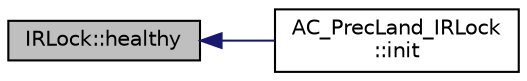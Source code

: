 digraph "IRLock::healthy"
{
 // INTERACTIVE_SVG=YES
  edge [fontname="Helvetica",fontsize="10",labelfontname="Helvetica",labelfontsize="10"];
  node [fontname="Helvetica",fontsize="10",shape=record];
  rankdir="LR";
  Node1 [label="IRLock::healthy",height=0.2,width=0.4,color="black", fillcolor="grey75", style="filled", fontcolor="black"];
  Node1 -> Node2 [dir="back",color="midnightblue",fontsize="10",style="solid",fontname="Helvetica"];
  Node2 [label="AC_PrecLand_IRLock\l::init",height=0.2,width=0.4,color="black", fillcolor="white", style="filled",URL="$classAC__PrecLand__IRLock.html#a2b02035ce1ea69f6e55292a43f3c4219"];
}
